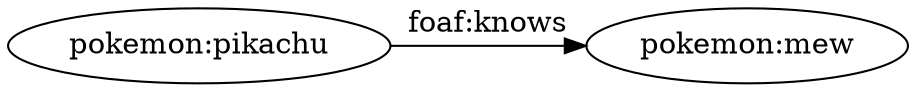 digraph g {
  {
    rank=same
    pikachu [label=<pokemon:pikachu>];
    mew [label=<pokemon:mew>];
  }
  pikachu -> mew [label=<foaf:knows>];
}
